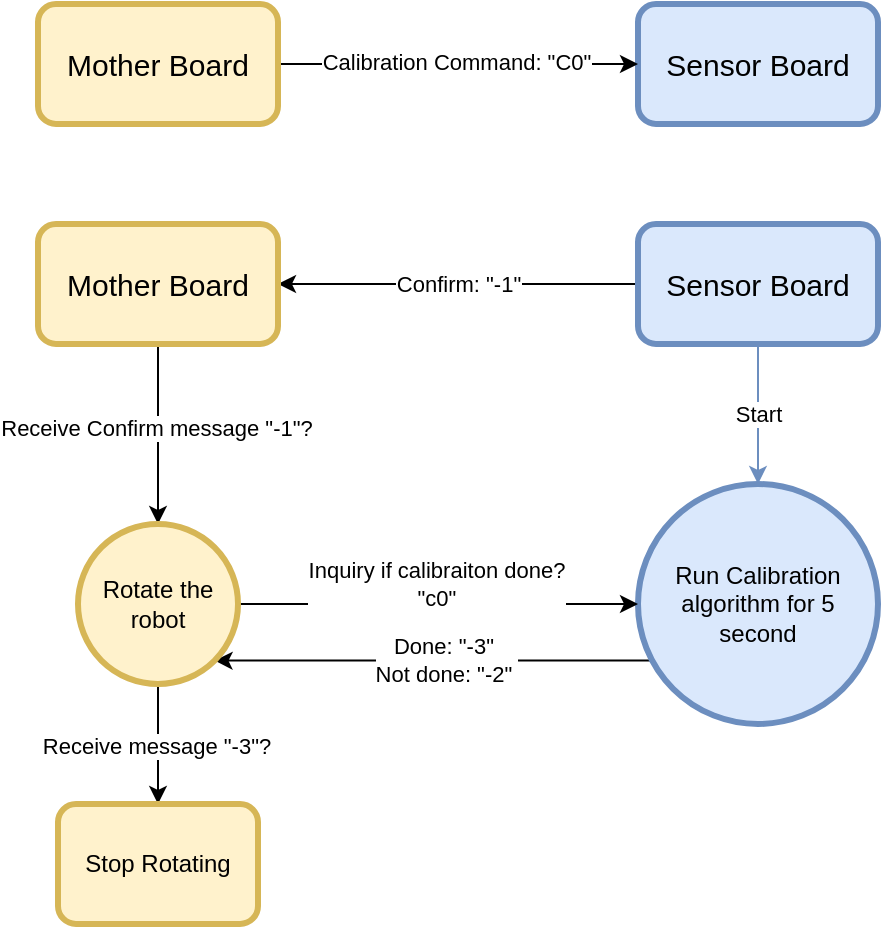 <mxfile version="22.1.4" type="google">
  <diagram name="第 1 页" id="JUK3hNGQ3o_vUAEwOk8d">
    <mxGraphModel grid="1" page="1" gridSize="10" guides="1" tooltips="1" connect="1" arrows="1" fold="1" pageScale="1" pageWidth="827" pageHeight="1169" math="0" shadow="0">
      <root>
        <mxCell id="0" />
        <mxCell id="1" parent="0" />
        <mxCell id="sQmzoOub_Y1sH0wgAqIa-1" value="&lt;font style=&quot;font-size: 15px;&quot;&gt;Sensor Board&lt;/font&gt;" style="rounded=1;whiteSpace=wrap;html=1;fillColor=#dae8fc;strokeColor=#6c8ebf;strokeWidth=3;" vertex="1" parent="1">
          <mxGeometry x="480" y="160" width="120" height="60" as="geometry" />
        </mxCell>
        <mxCell id="sQmzoOub_Y1sH0wgAqIa-3" style="edgeStyle=orthogonalEdgeStyle;rounded=0;orthogonalLoop=1;jettySize=auto;html=1;entryX=0;entryY=0.5;entryDx=0;entryDy=0;" edge="1" parent="1" source="sQmzoOub_Y1sH0wgAqIa-2" target="sQmzoOub_Y1sH0wgAqIa-1">
          <mxGeometry relative="1" as="geometry" />
        </mxCell>
        <mxCell id="sQmzoOub_Y1sH0wgAqIa-4" value="Calibration Command: &quot;C0&quot;" style="edgeLabel;html=1;align=center;verticalAlign=middle;resizable=0;points=[];" connectable="0" vertex="1" parent="sQmzoOub_Y1sH0wgAqIa-3">
          <mxGeometry x="-0.015" y="1" relative="1" as="geometry">
            <mxPoint as="offset" />
          </mxGeometry>
        </mxCell>
        <mxCell id="sQmzoOub_Y1sH0wgAqIa-2" value="&lt;font style=&quot;font-size: 15px;&quot;&gt;Mother Board&lt;/font&gt;" style="rounded=1;whiteSpace=wrap;html=1;fillColor=#fff2cc;strokeColor=#d6b656;strokeWidth=3;" vertex="1" parent="1">
          <mxGeometry x="180" y="160" width="120" height="60" as="geometry" />
        </mxCell>
        <mxCell id="sQmzoOub_Y1sH0wgAqIa-11" style="edgeStyle=orthogonalEdgeStyle;rounded=0;orthogonalLoop=1;jettySize=auto;html=1;entryX=1;entryY=0.5;entryDx=0;entryDy=0;" edge="1" parent="1" source="sQmzoOub_Y1sH0wgAqIa-7" target="sQmzoOub_Y1sH0wgAqIa-10">
          <mxGeometry relative="1" as="geometry" />
        </mxCell>
        <mxCell id="sQmzoOub_Y1sH0wgAqIa-12" value="Confirm: &quot;-1&quot;" style="edgeLabel;html=1;align=center;verticalAlign=middle;resizable=0;points=[];" connectable="0" vertex="1" parent="sQmzoOub_Y1sH0wgAqIa-11">
          <mxGeometry x="0.006" relative="1" as="geometry">
            <mxPoint as="offset" />
          </mxGeometry>
        </mxCell>
        <mxCell id="xMVx0U0fLGiqQ1Z_v97G-3" value="Start" style="edgeStyle=orthogonalEdgeStyle;rounded=0;orthogonalLoop=1;jettySize=auto;html=1;fillColor=#dae8fc;strokeColor=#6c8ebf;" edge="1" parent="1" source="sQmzoOub_Y1sH0wgAqIa-7" target="xMVx0U0fLGiqQ1Z_v97G-2">
          <mxGeometry relative="1" as="geometry" />
        </mxCell>
        <mxCell id="sQmzoOub_Y1sH0wgAqIa-7" value="&lt;font style=&quot;font-size: 15px;&quot;&gt;Sensor Board&lt;/font&gt;" style="rounded=1;whiteSpace=wrap;html=1;fillColor=#dae8fc;strokeColor=#6c8ebf;strokeWidth=3;" vertex="1" parent="1">
          <mxGeometry x="480" y="270" width="120" height="60" as="geometry" />
        </mxCell>
        <mxCell id="xMVx0U0fLGiqQ1Z_v97G-8" value="" style="edgeStyle=orthogonalEdgeStyle;rounded=0;orthogonalLoop=1;jettySize=auto;html=1;" edge="1" parent="1" source="sQmzoOub_Y1sH0wgAqIa-10" target="xMVx0U0fLGiqQ1Z_v97G-7">
          <mxGeometry relative="1" as="geometry" />
        </mxCell>
        <mxCell id="xMVx0U0fLGiqQ1Z_v97G-9" value="Receive Confirm message &quot;-1&quot;?" style="edgeLabel;html=1;align=center;verticalAlign=middle;resizable=0;points=[];" connectable="0" vertex="1" parent="xMVx0U0fLGiqQ1Z_v97G-8">
          <mxGeometry x="-0.069" y="-1" relative="1" as="geometry">
            <mxPoint as="offset" />
          </mxGeometry>
        </mxCell>
        <mxCell id="sQmzoOub_Y1sH0wgAqIa-10" value="&lt;font style=&quot;font-size: 15px;&quot;&gt;Mother Board&lt;/font&gt;" style="rounded=1;whiteSpace=wrap;html=1;fillColor=#fff2cc;strokeColor=#d6b656;strokeWidth=3;" vertex="1" parent="1">
          <mxGeometry x="180" y="270" width="120" height="60" as="geometry" />
        </mxCell>
        <mxCell id="xMVx0U0fLGiqQ1Z_v97G-26" style="edgeStyle=orthogonalEdgeStyle;rounded=0;orthogonalLoop=1;jettySize=auto;html=1;entryX=1;entryY=1;entryDx=0;entryDy=0;" edge="1" parent="1" source="xMVx0U0fLGiqQ1Z_v97G-2" target="xMVx0U0fLGiqQ1Z_v97G-7">
          <mxGeometry relative="1" as="geometry">
            <Array as="points">
              <mxPoint x="270" y="488" />
            </Array>
          </mxGeometry>
        </mxCell>
        <mxCell id="xMVx0U0fLGiqQ1Z_v97G-27" value="Done: &quot;-3&quot;&amp;nbsp;&lt;br style=&quot;border-color: var(--border-color);&quot;&gt;Not done: &quot;-2&quot;&amp;nbsp;" style="edgeLabel;html=1;align=center;verticalAlign=middle;resizable=0;points=[];" connectable="0" vertex="1" parent="xMVx0U0fLGiqQ1Z_v97G-26">
          <mxGeometry x="-0.054" y="-1" relative="1" as="geometry">
            <mxPoint as="offset" />
          </mxGeometry>
        </mxCell>
        <mxCell id="xMVx0U0fLGiqQ1Z_v97G-2" value="Run Calibration algorithm for 5 second" style="ellipse;whiteSpace=wrap;html=1;fillColor=#dae8fc;strokeColor=#6c8ebf;rounded=1;strokeWidth=3;" vertex="1" parent="1">
          <mxGeometry x="480" y="400" width="120" height="120" as="geometry" />
        </mxCell>
        <mxCell id="xMVx0U0fLGiqQ1Z_v97G-17" style="edgeStyle=orthogonalEdgeStyle;rounded=0;orthogonalLoop=1;jettySize=auto;html=1;entryX=0;entryY=0.5;entryDx=0;entryDy=0;" edge="1" parent="1" source="xMVx0U0fLGiqQ1Z_v97G-7" target="xMVx0U0fLGiqQ1Z_v97G-2">
          <mxGeometry relative="1" as="geometry">
            <Array as="points">
              <mxPoint x="460" y="460" />
              <mxPoint x="460" y="460" />
            </Array>
          </mxGeometry>
        </mxCell>
        <mxCell id="xMVx0U0fLGiqQ1Z_v97G-18" value="Inquiry if calibraiton done?&lt;br style=&quot;border-color: var(--border-color);&quot;&gt;&quot;c0&quot;" style="edgeLabel;html=1;align=center;verticalAlign=middle;resizable=0;points=[];" connectable="0" vertex="1" parent="xMVx0U0fLGiqQ1Z_v97G-17">
          <mxGeometry x="-0.009" relative="1" as="geometry">
            <mxPoint y="-10" as="offset" />
          </mxGeometry>
        </mxCell>
        <mxCell id="xMVx0U0fLGiqQ1Z_v97G-31" value="" style="edgeStyle=orthogonalEdgeStyle;rounded=0;orthogonalLoop=1;jettySize=auto;html=1;" edge="1" parent="1" source="xMVx0U0fLGiqQ1Z_v97G-7" target="xMVx0U0fLGiqQ1Z_v97G-30">
          <mxGeometry relative="1" as="geometry" />
        </mxCell>
        <mxCell id="xMVx0U0fLGiqQ1Z_v97G-33" value="Receive message &quot;-3&quot;?" style="edgeLabel;html=1;align=center;verticalAlign=middle;resizable=0;points=[];" connectable="0" vertex="1" parent="xMVx0U0fLGiqQ1Z_v97G-31">
          <mxGeometry x="0.022" y="-1" relative="1" as="geometry">
            <mxPoint as="offset" />
          </mxGeometry>
        </mxCell>
        <mxCell id="xMVx0U0fLGiqQ1Z_v97G-7" value="Rotate the robot" style="ellipse;whiteSpace=wrap;html=1;fillColor=#fff2cc;strokeColor=#d6b656;rounded=1;strokeWidth=3;" vertex="1" parent="1">
          <mxGeometry x="200" y="420" width="80" height="80" as="geometry" />
        </mxCell>
        <mxCell id="xMVx0U0fLGiqQ1Z_v97G-30" value="Stop Rotating" style="rounded=1;whiteSpace=wrap;html=1;fillColor=#fff2cc;strokeColor=#d6b656;strokeWidth=3;" vertex="1" parent="1">
          <mxGeometry x="190" y="560" width="100" height="60" as="geometry" />
        </mxCell>
      </root>
    </mxGraphModel>
  </diagram>
</mxfile>

